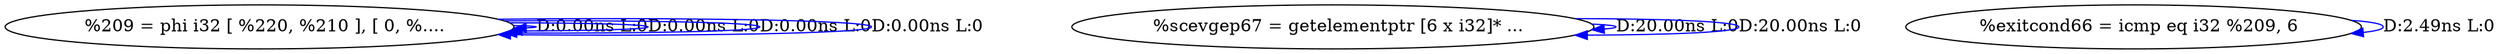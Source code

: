 digraph {
Node0x560817b0c790[label="  %209 = phi i32 [ %220, %210 ], [ 0, %...."];
Node0x560817b0c790 -> Node0x560817b0c790[label="D:0.00ns L:0",color=blue];
Node0x560817b0c790 -> Node0x560817b0c790[label="D:0.00ns L:0",color=blue];
Node0x560817b0c790 -> Node0x560817b0c790[label="D:0.00ns L:0",color=blue];
Node0x560817b0c790 -> Node0x560817b0c790[label="D:0.00ns L:0",color=blue];
Node0x560817b0c870[label="  %scevgep67 = getelementptr [6 x i32]* ..."];
Node0x560817b0c870 -> Node0x560817b0c870[label="D:20.00ns L:0",color=blue];
Node0x560817b0c870 -> Node0x560817b0c870[label="D:20.00ns L:0",color=blue];
Node0x560817b0c950[label="  %exitcond66 = icmp eq i32 %209, 6"];
Node0x560817b0c950 -> Node0x560817b0c950[label="D:2.49ns L:0",color=blue];
}
